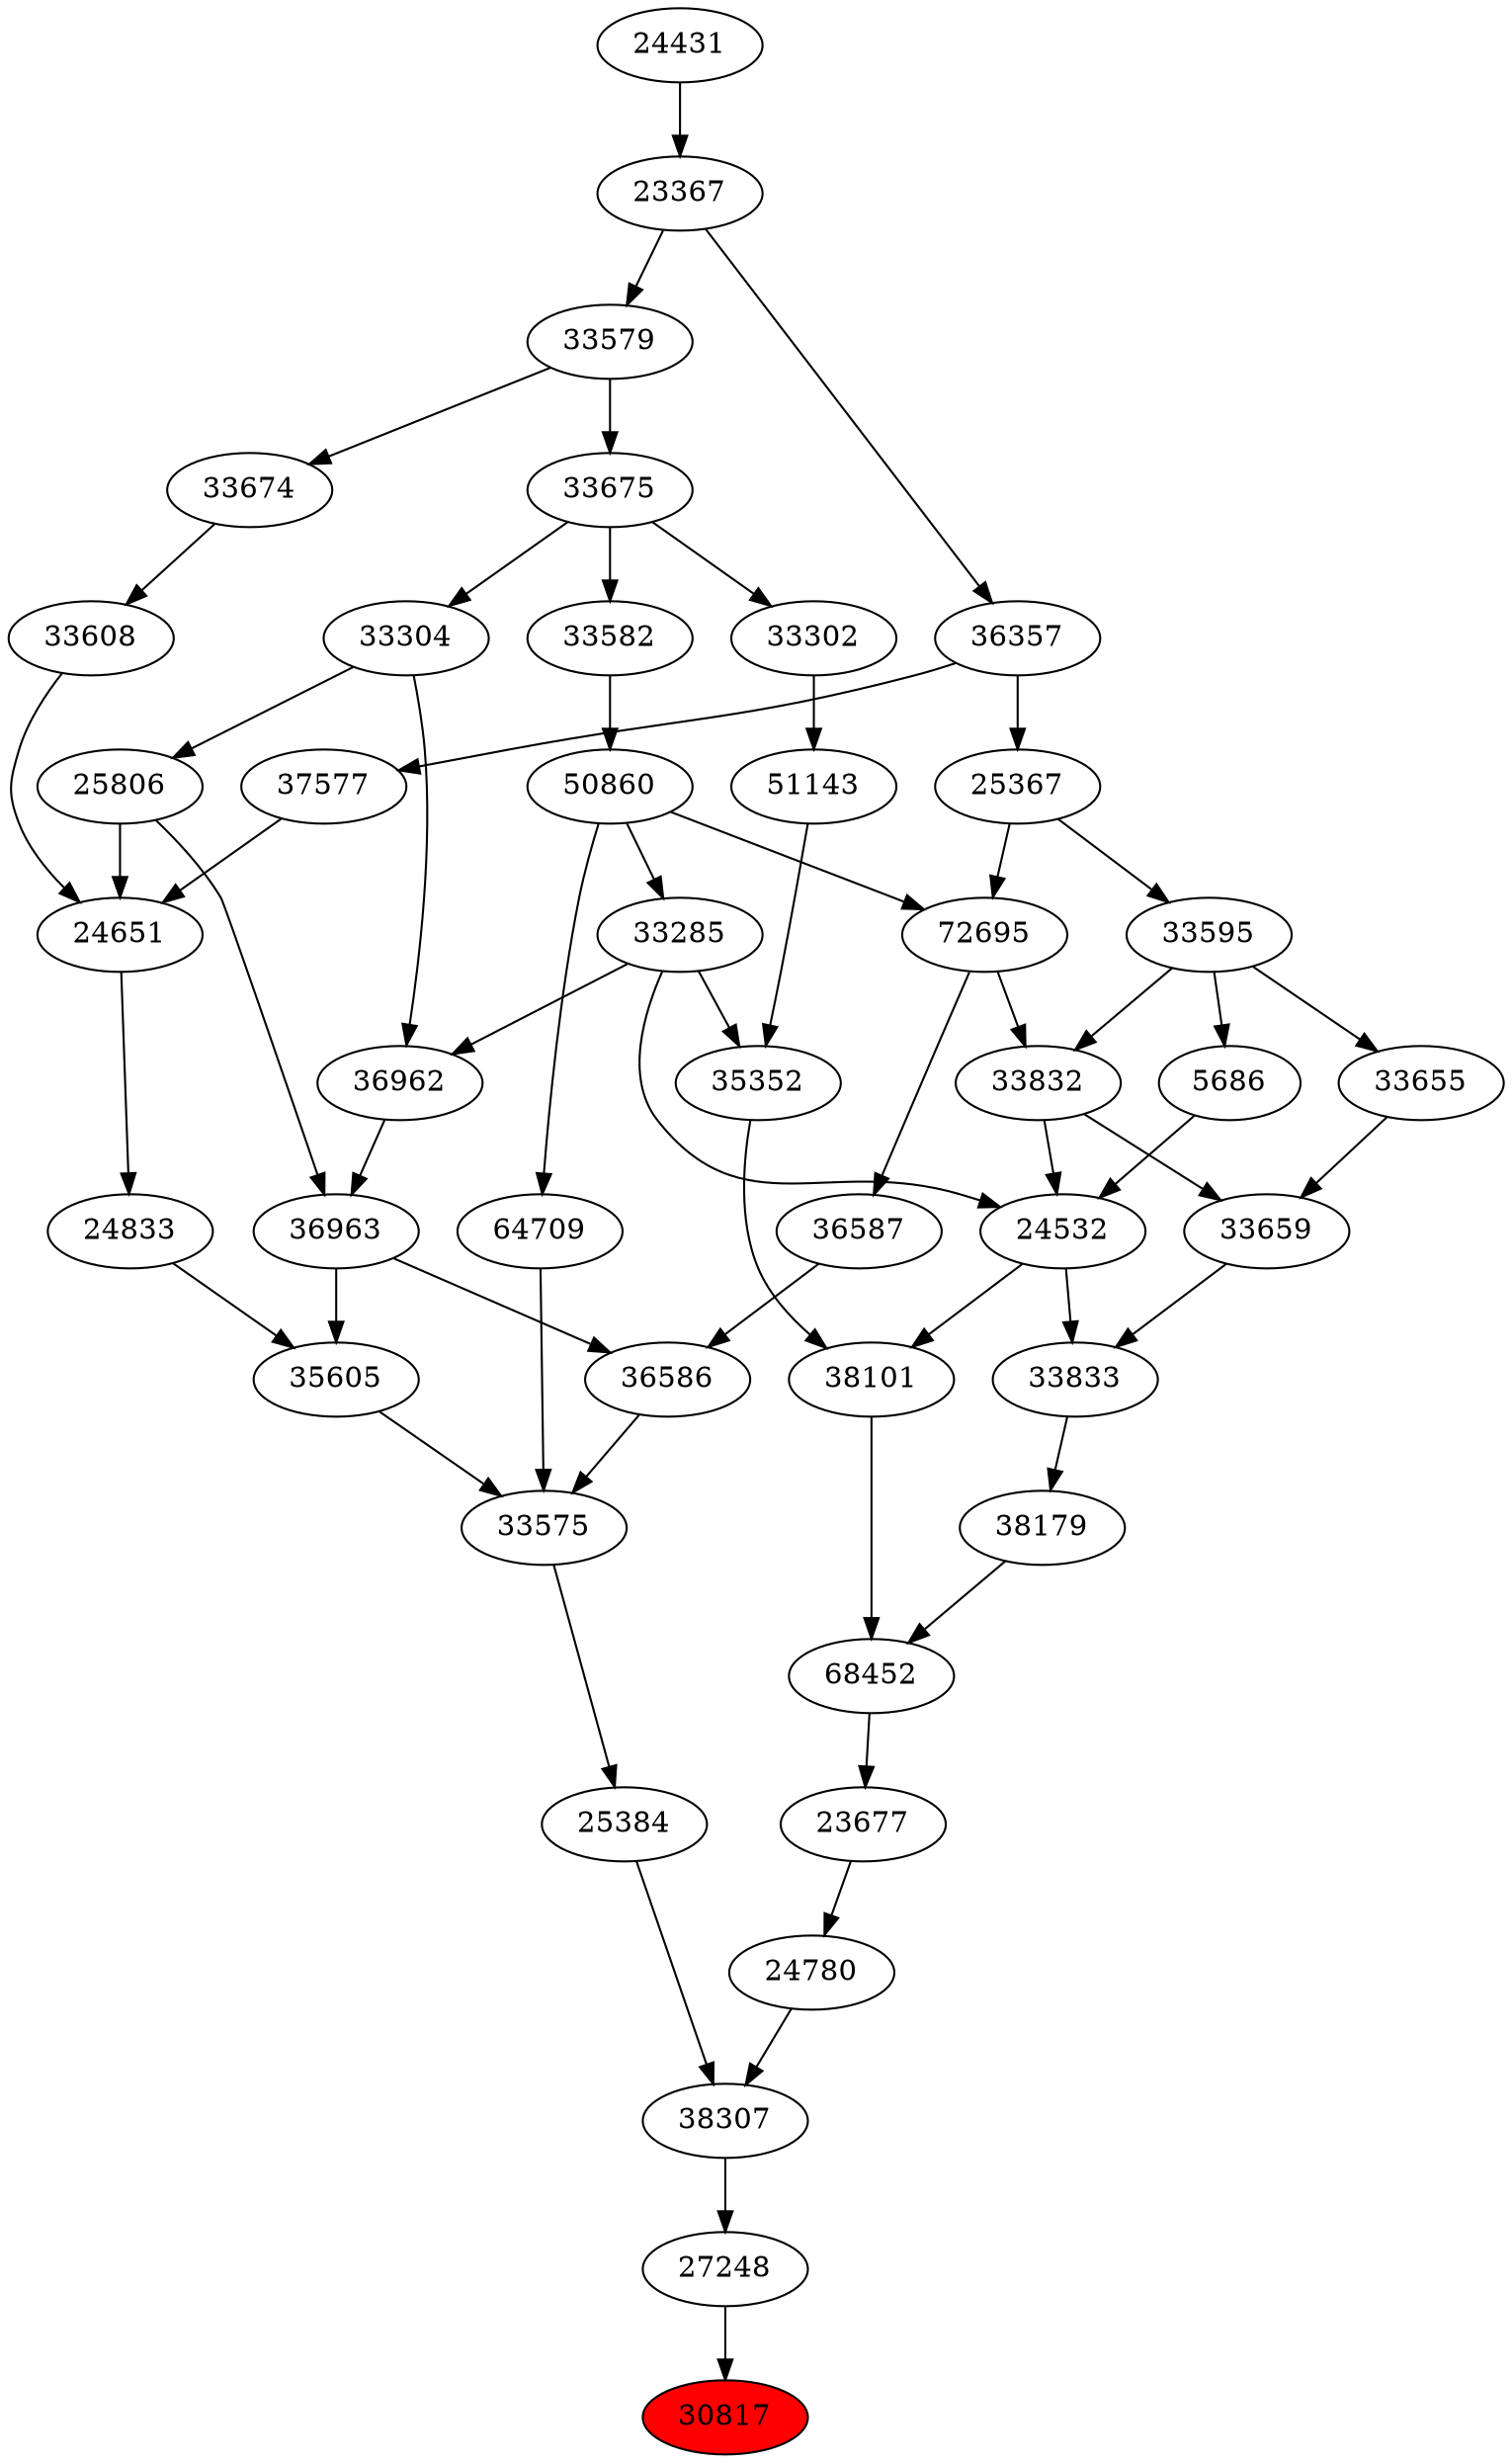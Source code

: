 strict digraph{ 
30817 [label="30817" fillcolor=red style=filled]
27248 -> 30817
27248 [label="27248"]
38307 -> 27248
38307 [label="38307"]
25384 -> 38307
24780 -> 38307
25384 [label="25384"]
33575 -> 25384
24780 [label="24780"]
23677 -> 24780
33575 [label="33575"]
36586 -> 33575
35605 -> 33575
64709 -> 33575
23677 [label="23677"]
68452 -> 23677
36586 [label="36586"]
36587 -> 36586
36963 -> 36586
35605 [label="35605"]
24833 -> 35605
36963 -> 35605
64709 [label="64709"]
50860 -> 64709
68452 [label="68452"]
38179 -> 68452
38101 -> 68452
36587 [label="36587"]
72695 -> 36587
36963 [label="36963"]
36962 -> 36963
25806 -> 36963
24833 [label="24833"]
24651 -> 24833
50860 [label="50860"]
33582 -> 50860
38179 [label="38179"]
33833 -> 38179
38101 [label="38101"]
24532 -> 38101
35352 -> 38101
72695 [label="72695"]
50860 -> 72695
25367 -> 72695
36962 [label="36962"]
33285 -> 36962
33304 -> 36962
25806 [label="25806"]
33304 -> 25806
24651 [label="24651"]
25806 -> 24651
33608 -> 24651
37577 -> 24651
33582 [label="33582"]
33675 -> 33582
33833 [label="33833"]
33659 -> 33833
24532 -> 33833
24532 [label="24532"]
33285 -> 24532
5686 -> 24532
33832 -> 24532
35352 [label="35352"]
33285 -> 35352
51143 -> 35352
25367 [label="25367"]
36357 -> 25367
33285 [label="33285"]
50860 -> 33285
33304 [label="33304"]
33675 -> 33304
33608 [label="33608"]
33674 -> 33608
37577 [label="37577"]
36357 -> 37577
33675 [label="33675"]
33579 -> 33675
33659 [label="33659"]
33655 -> 33659
33832 -> 33659
5686 [label="5686"]
33595 -> 5686
33832 [label="33832"]
72695 -> 33832
33595 -> 33832
51143 [label="51143"]
33302 -> 51143
36357 [label="36357"]
23367 -> 36357
33674 [label="33674"]
33579 -> 33674
33579 [label="33579"]
23367 -> 33579
33655 [label="33655"]
33595 -> 33655
33595 [label="33595"]
25367 -> 33595
33302 [label="33302"]
33675 -> 33302
23367 [label="23367"]
24431 -> 23367
24431 [label="24431"]
}